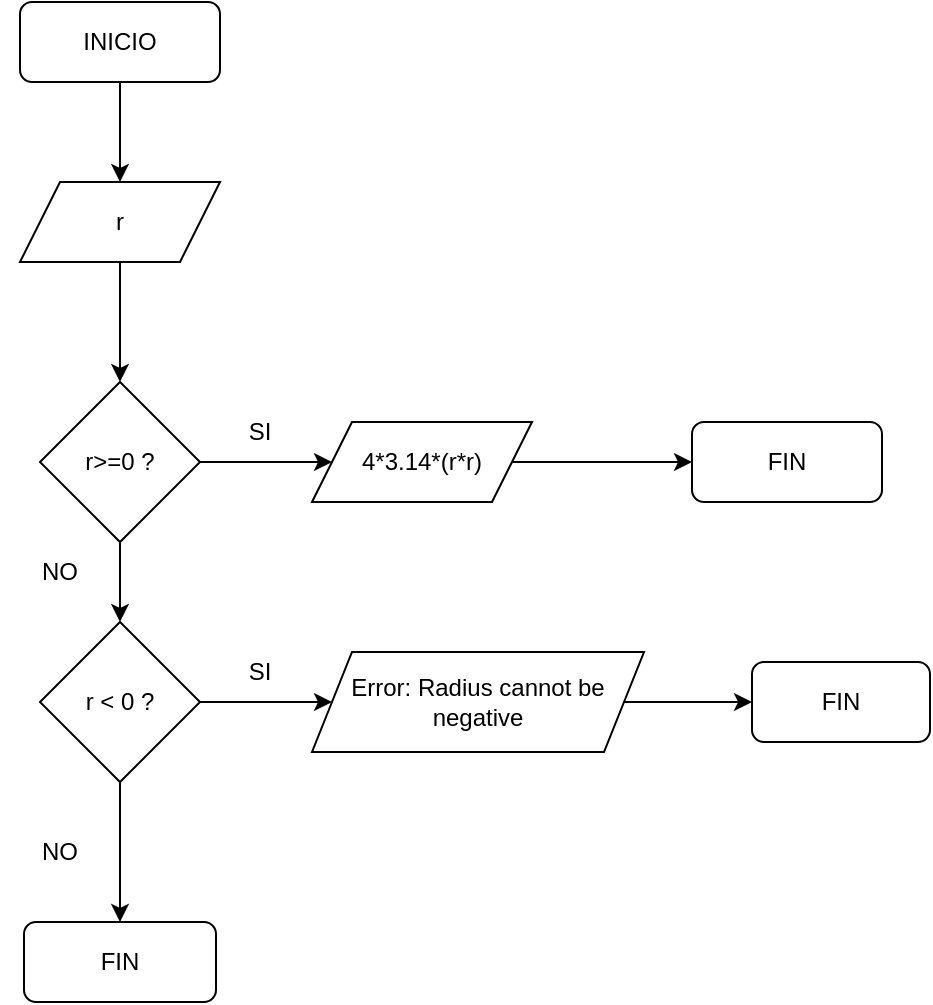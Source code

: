 <mxfile version="24.4.0" type="github">
  <diagram id="nU6mP-ZeDQgpdSgDiq36" name="EXERCISE-7">
    <mxGraphModel dx="1120" dy="434" grid="1" gridSize="10" guides="1" tooltips="1" connect="1" arrows="1" fold="1" page="1" pageScale="1" pageWidth="827" pageHeight="1169" math="0" shadow="0">
      <root>
        <mxCell id="0" />
        <mxCell id="1" parent="0" />
        <mxCell id="63OMAtHjgTIR3Vg8AF7o-4" value="" style="edgeStyle=orthogonalEdgeStyle;rounded=0;orthogonalLoop=1;jettySize=auto;html=1;" parent="1" source="En0MAt0X77-UXyqvX-jf-1" target="63OMAtHjgTIR3Vg8AF7o-3" edge="1">
          <mxGeometry relative="1" as="geometry" />
        </mxCell>
        <mxCell id="En0MAt0X77-UXyqvX-jf-1" value="INICIO" style="rounded=1;whiteSpace=wrap;html=1;" parent="1" vertex="1">
          <mxGeometry x="364" y="40" width="100" height="40" as="geometry" />
        </mxCell>
        <mxCell id="63OMAtHjgTIR3Vg8AF7o-6" value="" style="edgeStyle=orthogonalEdgeStyle;rounded=0;orthogonalLoop=1;jettySize=auto;html=1;" parent="1" source="63OMAtHjgTIR3Vg8AF7o-3" target="63OMAtHjgTIR3Vg8AF7o-5" edge="1">
          <mxGeometry relative="1" as="geometry" />
        </mxCell>
        <mxCell id="63OMAtHjgTIR3Vg8AF7o-3" value="r" style="shape=parallelogram;perimeter=parallelogramPerimeter;whiteSpace=wrap;html=1;fixedSize=1;" parent="1" vertex="1">
          <mxGeometry x="364" y="130" width="100" height="40" as="geometry" />
        </mxCell>
        <mxCell id="WJP9CAo-6AxGZUG-Jz_M-2" value="" style="edgeStyle=orthogonalEdgeStyle;rounded=0;orthogonalLoop=1;jettySize=auto;html=1;" parent="1" source="63OMAtHjgTIR3Vg8AF7o-5" target="WJP9CAo-6AxGZUG-Jz_M-1" edge="1">
          <mxGeometry relative="1" as="geometry" />
        </mxCell>
        <mxCell id="WJP9CAo-6AxGZUG-Jz_M-4" value="" style="edgeStyle=orthogonalEdgeStyle;rounded=0;orthogonalLoop=1;jettySize=auto;html=1;" parent="1" source="63OMAtHjgTIR3Vg8AF7o-5" target="WJP9CAo-6AxGZUG-Jz_M-3" edge="1">
          <mxGeometry relative="1" as="geometry" />
        </mxCell>
        <mxCell id="63OMAtHjgTIR3Vg8AF7o-5" value="r&amp;gt;=0 ?" style="rhombus;whiteSpace=wrap;html=1;" parent="1" vertex="1">
          <mxGeometry x="374" y="230" width="80" height="80" as="geometry" />
        </mxCell>
        <mxCell id="WJP9CAo-6AxGZUG-Jz_M-10" value="" style="edgeStyle=orthogonalEdgeStyle;rounded=0;orthogonalLoop=1;jettySize=auto;html=1;" parent="1" source="WJP9CAo-6AxGZUG-Jz_M-1" target="WJP9CAo-6AxGZUG-Jz_M-9" edge="1">
          <mxGeometry relative="1" as="geometry" />
        </mxCell>
        <mxCell id="WJP9CAo-6AxGZUG-Jz_M-1" value="4*3.14*(r*r)" style="shape=parallelogram;perimeter=parallelogramPerimeter;whiteSpace=wrap;html=1;fixedSize=1;" parent="1" vertex="1">
          <mxGeometry x="510" y="250" width="110" height="40" as="geometry" />
        </mxCell>
        <mxCell id="WJP9CAo-6AxGZUG-Jz_M-6" value="" style="edgeStyle=orthogonalEdgeStyle;rounded=0;orthogonalLoop=1;jettySize=auto;html=1;" parent="1" source="WJP9CAo-6AxGZUG-Jz_M-3" target="WJP9CAo-6AxGZUG-Jz_M-5" edge="1">
          <mxGeometry relative="1" as="geometry" />
        </mxCell>
        <mxCell id="WJP9CAo-6AxGZUG-Jz_M-8" value="" style="edgeStyle=orthogonalEdgeStyle;rounded=0;orthogonalLoop=1;jettySize=auto;html=1;" parent="1" source="WJP9CAo-6AxGZUG-Jz_M-3" target="WJP9CAo-6AxGZUG-Jz_M-7" edge="1">
          <mxGeometry relative="1" as="geometry" />
        </mxCell>
        <mxCell id="WJP9CAo-6AxGZUG-Jz_M-3" value="r &amp;lt; 0 ?" style="rhombus;whiteSpace=wrap;html=1;" parent="1" vertex="1">
          <mxGeometry x="374" y="350" width="80" height="80" as="geometry" />
        </mxCell>
        <mxCell id="WJP9CAo-6AxGZUG-Jz_M-12" value="" style="edgeStyle=orthogonalEdgeStyle;rounded=0;orthogonalLoop=1;jettySize=auto;html=1;" parent="1" source="WJP9CAo-6AxGZUG-Jz_M-5" target="WJP9CAo-6AxGZUG-Jz_M-11" edge="1">
          <mxGeometry relative="1" as="geometry" />
        </mxCell>
        <mxCell id="WJP9CAo-6AxGZUG-Jz_M-5" value="Error: Radius cannot be negative" style="shape=parallelogram;perimeter=parallelogramPerimeter;whiteSpace=wrap;html=1;fixedSize=1;" parent="1" vertex="1">
          <mxGeometry x="510" y="365" width="166" height="50" as="geometry" />
        </mxCell>
        <mxCell id="WJP9CAo-6AxGZUG-Jz_M-7" value="FIN" style="rounded=1;whiteSpace=wrap;html=1;" parent="1" vertex="1">
          <mxGeometry x="366" y="500" width="96" height="40" as="geometry" />
        </mxCell>
        <mxCell id="WJP9CAo-6AxGZUG-Jz_M-9" value="FIN" style="rounded=1;whiteSpace=wrap;html=1;" parent="1" vertex="1">
          <mxGeometry x="700" y="250" width="95" height="40" as="geometry" />
        </mxCell>
        <mxCell id="WJP9CAo-6AxGZUG-Jz_M-11" value="FIN" style="rounded=1;whiteSpace=wrap;html=1;" parent="1" vertex="1">
          <mxGeometry x="730" y="370" width="89" height="40" as="geometry" />
        </mxCell>
        <mxCell id="WJP9CAo-6AxGZUG-Jz_M-13" value="SI" style="text;strokeColor=none;align=center;fillColor=none;html=1;verticalAlign=middle;whiteSpace=wrap;rounded=0;" parent="1" vertex="1">
          <mxGeometry x="454" y="240" width="60" height="30" as="geometry" />
        </mxCell>
        <mxCell id="WJP9CAo-6AxGZUG-Jz_M-14" value="SI" style="text;strokeColor=none;align=center;fillColor=none;html=1;verticalAlign=middle;whiteSpace=wrap;rounded=0;" parent="1" vertex="1">
          <mxGeometry x="454" y="360" width="60" height="30" as="geometry" />
        </mxCell>
        <mxCell id="WJP9CAo-6AxGZUG-Jz_M-15" value="NO" style="text;strokeColor=none;align=center;fillColor=none;html=1;verticalAlign=middle;whiteSpace=wrap;rounded=0;" parent="1" vertex="1">
          <mxGeometry x="354" y="310" width="60" height="30" as="geometry" />
        </mxCell>
        <mxCell id="WJP9CAo-6AxGZUG-Jz_M-16" value="NO" style="text;strokeColor=none;align=center;fillColor=none;html=1;verticalAlign=middle;whiteSpace=wrap;rounded=0;" parent="1" vertex="1">
          <mxGeometry x="354" y="450" width="60" height="30" as="geometry" />
        </mxCell>
      </root>
    </mxGraphModel>
  </diagram>
</mxfile>
